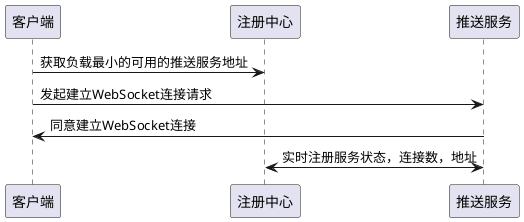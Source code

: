 @startuml


客户端 -> 注册中心: 获取负载最小的可用的推送服务地址
客户端 -> 推送服务: 发起建立WebSocket连接请求
推送服务 -> 客户端: 同意建立WebSocket连接

注册中心 <-> 推送服务: 实时注册服务状态，连接数，地址

@enduml